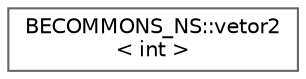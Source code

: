 digraph "Gráfico de Hierarquia de Classes"
{
 // LATEX_PDF_SIZE
  bgcolor="transparent";
  edge [fontname=Helvetica,fontsize=10,labelfontname=Helvetica,labelfontsize=10];
  node [fontname=Helvetica,fontsize=10,shape=box,height=0.2,width=0.4];
  rankdir="LR";
  Node0 [id="Node000000",label="BECOMMONS_NS::vetor2\l\< int \>",height=0.2,width=0.4,color="grey40", fillcolor="white", style="filled",URL="$structBECOMMONS__NS_1_1vetor2.html",tooltip=" "];
}

